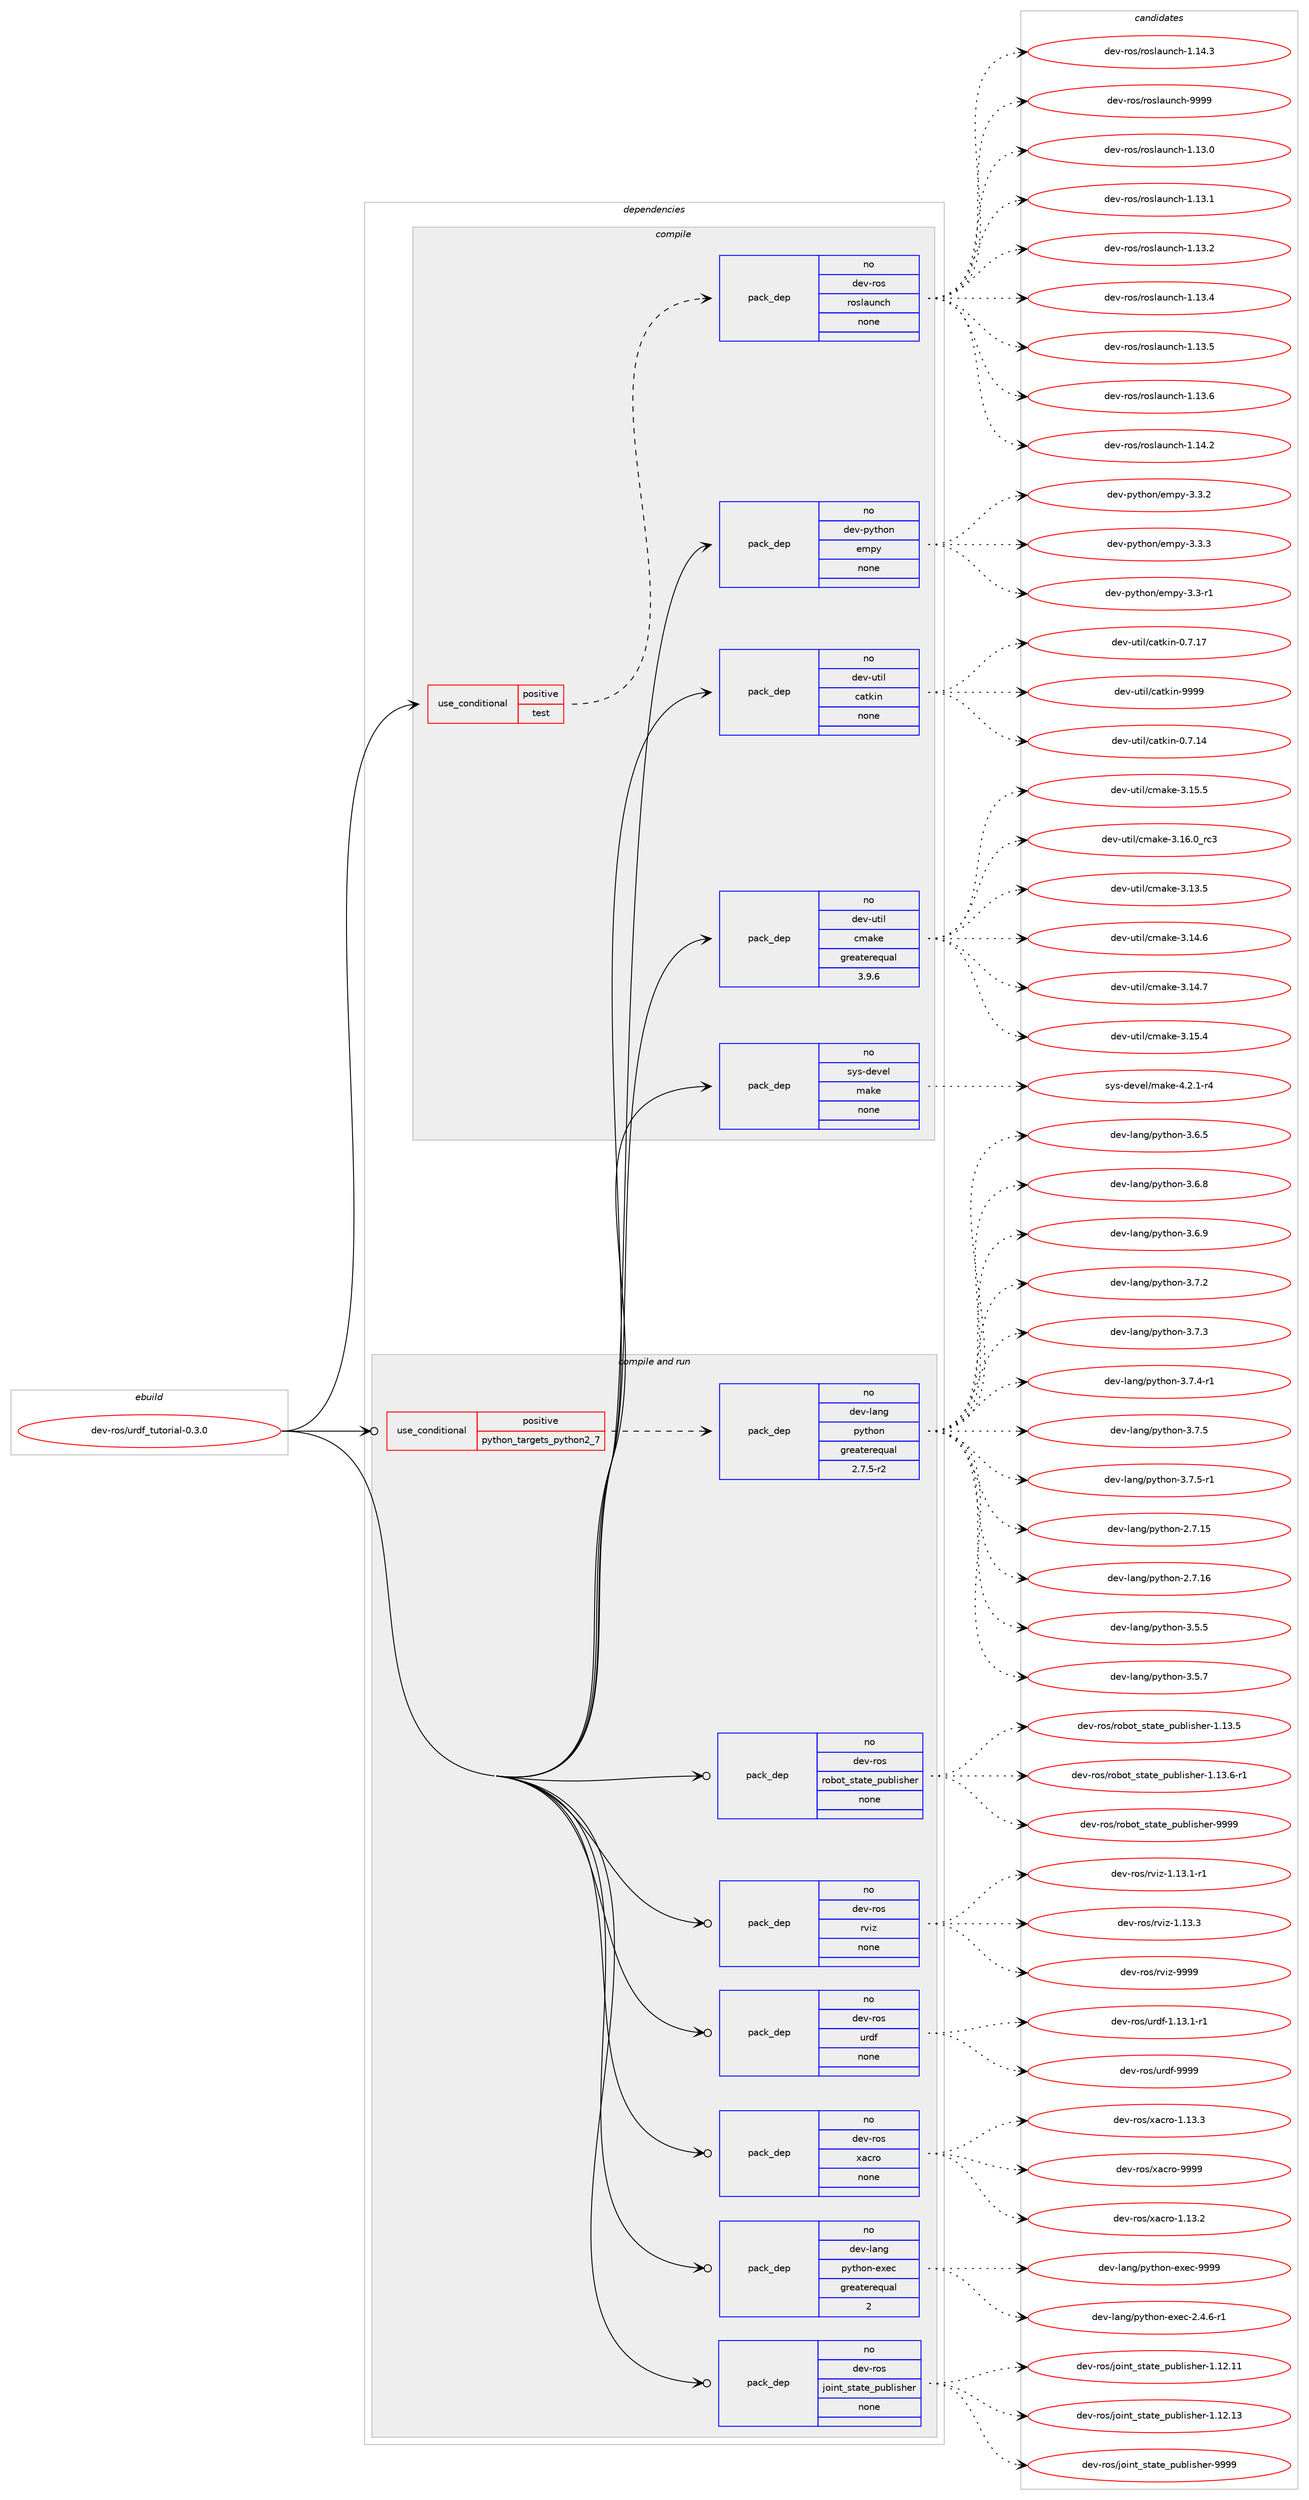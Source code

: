 digraph prolog {

# *************
# Graph options
# *************

newrank=true;
concentrate=true;
compound=true;
graph [rankdir=LR,fontname=Helvetica,fontsize=10,ranksep=1.5];#, ranksep=2.5, nodesep=0.2];
edge  [arrowhead=vee];
node  [fontname=Helvetica,fontsize=10];

# **********
# The ebuild
# **********

subgraph cluster_leftcol {
color=gray;
rank=same;
label=<<i>ebuild</i>>;
id [label="dev-ros/urdf_tutorial-0.3.0", color=red, width=4, href="../dev-ros/urdf_tutorial-0.3.0.svg"];
}

# ****************
# The dependencies
# ****************

subgraph cluster_midcol {
color=gray;
label=<<i>dependencies</i>>;
subgraph cluster_compile {
fillcolor="#eeeeee";
style=filled;
label=<<i>compile</i>>;
subgraph cond156519 {
dependency672723 [label=<<TABLE BORDER="0" CELLBORDER="1" CELLSPACING="0" CELLPADDING="4"><TR><TD ROWSPAN="3" CELLPADDING="10">use_conditional</TD></TR><TR><TD>positive</TD></TR><TR><TD>test</TD></TR></TABLE>>, shape=none, color=red];
subgraph pack504298 {
dependency672724 [label=<<TABLE BORDER="0" CELLBORDER="1" CELLSPACING="0" CELLPADDING="4" WIDTH="220"><TR><TD ROWSPAN="6" CELLPADDING="30">pack_dep</TD></TR><TR><TD WIDTH="110">no</TD></TR><TR><TD>dev-ros</TD></TR><TR><TD>roslaunch</TD></TR><TR><TD>none</TD></TR><TR><TD></TD></TR></TABLE>>, shape=none, color=blue];
}
dependency672723:e -> dependency672724:w [weight=20,style="dashed",arrowhead="vee"];
}
id:e -> dependency672723:w [weight=20,style="solid",arrowhead="vee"];
subgraph pack504299 {
dependency672725 [label=<<TABLE BORDER="0" CELLBORDER="1" CELLSPACING="0" CELLPADDING="4" WIDTH="220"><TR><TD ROWSPAN="6" CELLPADDING="30">pack_dep</TD></TR><TR><TD WIDTH="110">no</TD></TR><TR><TD>dev-python</TD></TR><TR><TD>empy</TD></TR><TR><TD>none</TD></TR><TR><TD></TD></TR></TABLE>>, shape=none, color=blue];
}
id:e -> dependency672725:w [weight=20,style="solid",arrowhead="vee"];
subgraph pack504300 {
dependency672726 [label=<<TABLE BORDER="0" CELLBORDER="1" CELLSPACING="0" CELLPADDING="4" WIDTH="220"><TR><TD ROWSPAN="6" CELLPADDING="30">pack_dep</TD></TR><TR><TD WIDTH="110">no</TD></TR><TR><TD>dev-util</TD></TR><TR><TD>catkin</TD></TR><TR><TD>none</TD></TR><TR><TD></TD></TR></TABLE>>, shape=none, color=blue];
}
id:e -> dependency672726:w [weight=20,style="solid",arrowhead="vee"];
subgraph pack504301 {
dependency672727 [label=<<TABLE BORDER="0" CELLBORDER="1" CELLSPACING="0" CELLPADDING="4" WIDTH="220"><TR><TD ROWSPAN="6" CELLPADDING="30">pack_dep</TD></TR><TR><TD WIDTH="110">no</TD></TR><TR><TD>dev-util</TD></TR><TR><TD>cmake</TD></TR><TR><TD>greaterequal</TD></TR><TR><TD>3.9.6</TD></TR></TABLE>>, shape=none, color=blue];
}
id:e -> dependency672727:w [weight=20,style="solid",arrowhead="vee"];
subgraph pack504302 {
dependency672728 [label=<<TABLE BORDER="0" CELLBORDER="1" CELLSPACING="0" CELLPADDING="4" WIDTH="220"><TR><TD ROWSPAN="6" CELLPADDING="30">pack_dep</TD></TR><TR><TD WIDTH="110">no</TD></TR><TR><TD>sys-devel</TD></TR><TR><TD>make</TD></TR><TR><TD>none</TD></TR><TR><TD></TD></TR></TABLE>>, shape=none, color=blue];
}
id:e -> dependency672728:w [weight=20,style="solid",arrowhead="vee"];
}
subgraph cluster_compileandrun {
fillcolor="#eeeeee";
style=filled;
label=<<i>compile and run</i>>;
subgraph cond156520 {
dependency672729 [label=<<TABLE BORDER="0" CELLBORDER="1" CELLSPACING="0" CELLPADDING="4"><TR><TD ROWSPAN="3" CELLPADDING="10">use_conditional</TD></TR><TR><TD>positive</TD></TR><TR><TD>python_targets_python2_7</TD></TR></TABLE>>, shape=none, color=red];
subgraph pack504303 {
dependency672730 [label=<<TABLE BORDER="0" CELLBORDER="1" CELLSPACING="0" CELLPADDING="4" WIDTH="220"><TR><TD ROWSPAN="6" CELLPADDING="30">pack_dep</TD></TR><TR><TD WIDTH="110">no</TD></TR><TR><TD>dev-lang</TD></TR><TR><TD>python</TD></TR><TR><TD>greaterequal</TD></TR><TR><TD>2.7.5-r2</TD></TR></TABLE>>, shape=none, color=blue];
}
dependency672729:e -> dependency672730:w [weight=20,style="dashed",arrowhead="vee"];
}
id:e -> dependency672729:w [weight=20,style="solid",arrowhead="odotvee"];
subgraph pack504304 {
dependency672731 [label=<<TABLE BORDER="0" CELLBORDER="1" CELLSPACING="0" CELLPADDING="4" WIDTH="220"><TR><TD ROWSPAN="6" CELLPADDING="30">pack_dep</TD></TR><TR><TD WIDTH="110">no</TD></TR><TR><TD>dev-lang</TD></TR><TR><TD>python-exec</TD></TR><TR><TD>greaterequal</TD></TR><TR><TD>2</TD></TR></TABLE>>, shape=none, color=blue];
}
id:e -> dependency672731:w [weight=20,style="solid",arrowhead="odotvee"];
subgraph pack504305 {
dependency672732 [label=<<TABLE BORDER="0" CELLBORDER="1" CELLSPACING="0" CELLPADDING="4" WIDTH="220"><TR><TD ROWSPAN="6" CELLPADDING="30">pack_dep</TD></TR><TR><TD WIDTH="110">no</TD></TR><TR><TD>dev-ros</TD></TR><TR><TD>joint_state_publisher</TD></TR><TR><TD>none</TD></TR><TR><TD></TD></TR></TABLE>>, shape=none, color=blue];
}
id:e -> dependency672732:w [weight=20,style="solid",arrowhead="odotvee"];
subgraph pack504306 {
dependency672733 [label=<<TABLE BORDER="0" CELLBORDER="1" CELLSPACING="0" CELLPADDING="4" WIDTH="220"><TR><TD ROWSPAN="6" CELLPADDING="30">pack_dep</TD></TR><TR><TD WIDTH="110">no</TD></TR><TR><TD>dev-ros</TD></TR><TR><TD>robot_state_publisher</TD></TR><TR><TD>none</TD></TR><TR><TD></TD></TR></TABLE>>, shape=none, color=blue];
}
id:e -> dependency672733:w [weight=20,style="solid",arrowhead="odotvee"];
subgraph pack504307 {
dependency672734 [label=<<TABLE BORDER="0" CELLBORDER="1" CELLSPACING="0" CELLPADDING="4" WIDTH="220"><TR><TD ROWSPAN="6" CELLPADDING="30">pack_dep</TD></TR><TR><TD WIDTH="110">no</TD></TR><TR><TD>dev-ros</TD></TR><TR><TD>rviz</TD></TR><TR><TD>none</TD></TR><TR><TD></TD></TR></TABLE>>, shape=none, color=blue];
}
id:e -> dependency672734:w [weight=20,style="solid",arrowhead="odotvee"];
subgraph pack504308 {
dependency672735 [label=<<TABLE BORDER="0" CELLBORDER="1" CELLSPACING="0" CELLPADDING="4" WIDTH="220"><TR><TD ROWSPAN="6" CELLPADDING="30">pack_dep</TD></TR><TR><TD WIDTH="110">no</TD></TR><TR><TD>dev-ros</TD></TR><TR><TD>urdf</TD></TR><TR><TD>none</TD></TR><TR><TD></TD></TR></TABLE>>, shape=none, color=blue];
}
id:e -> dependency672735:w [weight=20,style="solid",arrowhead="odotvee"];
subgraph pack504309 {
dependency672736 [label=<<TABLE BORDER="0" CELLBORDER="1" CELLSPACING="0" CELLPADDING="4" WIDTH="220"><TR><TD ROWSPAN="6" CELLPADDING="30">pack_dep</TD></TR><TR><TD WIDTH="110">no</TD></TR><TR><TD>dev-ros</TD></TR><TR><TD>xacro</TD></TR><TR><TD>none</TD></TR><TR><TD></TD></TR></TABLE>>, shape=none, color=blue];
}
id:e -> dependency672736:w [weight=20,style="solid",arrowhead="odotvee"];
}
subgraph cluster_run {
fillcolor="#eeeeee";
style=filled;
label=<<i>run</i>>;
}
}

# **************
# The candidates
# **************

subgraph cluster_choices {
rank=same;
color=gray;
label=<<i>candidates</i>>;

subgraph choice504298 {
color=black;
nodesep=1;
choice1001011184511411111547114111115108971171109910445494649514648 [label="dev-ros/roslaunch-1.13.0", color=red, width=4,href="../dev-ros/roslaunch-1.13.0.svg"];
choice1001011184511411111547114111115108971171109910445494649514649 [label="dev-ros/roslaunch-1.13.1", color=red, width=4,href="../dev-ros/roslaunch-1.13.1.svg"];
choice1001011184511411111547114111115108971171109910445494649514650 [label="dev-ros/roslaunch-1.13.2", color=red, width=4,href="../dev-ros/roslaunch-1.13.2.svg"];
choice1001011184511411111547114111115108971171109910445494649514652 [label="dev-ros/roslaunch-1.13.4", color=red, width=4,href="../dev-ros/roslaunch-1.13.4.svg"];
choice1001011184511411111547114111115108971171109910445494649514653 [label="dev-ros/roslaunch-1.13.5", color=red, width=4,href="../dev-ros/roslaunch-1.13.5.svg"];
choice1001011184511411111547114111115108971171109910445494649514654 [label="dev-ros/roslaunch-1.13.6", color=red, width=4,href="../dev-ros/roslaunch-1.13.6.svg"];
choice1001011184511411111547114111115108971171109910445494649524650 [label="dev-ros/roslaunch-1.14.2", color=red, width=4,href="../dev-ros/roslaunch-1.14.2.svg"];
choice1001011184511411111547114111115108971171109910445494649524651 [label="dev-ros/roslaunch-1.14.3", color=red, width=4,href="../dev-ros/roslaunch-1.14.3.svg"];
choice100101118451141111154711411111510897117110991044557575757 [label="dev-ros/roslaunch-9999", color=red, width=4,href="../dev-ros/roslaunch-9999.svg"];
dependency672724:e -> choice1001011184511411111547114111115108971171109910445494649514648:w [style=dotted,weight="100"];
dependency672724:e -> choice1001011184511411111547114111115108971171109910445494649514649:w [style=dotted,weight="100"];
dependency672724:e -> choice1001011184511411111547114111115108971171109910445494649514650:w [style=dotted,weight="100"];
dependency672724:e -> choice1001011184511411111547114111115108971171109910445494649514652:w [style=dotted,weight="100"];
dependency672724:e -> choice1001011184511411111547114111115108971171109910445494649514653:w [style=dotted,weight="100"];
dependency672724:e -> choice1001011184511411111547114111115108971171109910445494649514654:w [style=dotted,weight="100"];
dependency672724:e -> choice1001011184511411111547114111115108971171109910445494649524650:w [style=dotted,weight="100"];
dependency672724:e -> choice1001011184511411111547114111115108971171109910445494649524651:w [style=dotted,weight="100"];
dependency672724:e -> choice100101118451141111154711411111510897117110991044557575757:w [style=dotted,weight="100"];
}
subgraph choice504299 {
color=black;
nodesep=1;
choice1001011184511212111610411111047101109112121455146514511449 [label="dev-python/empy-3.3-r1", color=red, width=4,href="../dev-python/empy-3.3-r1.svg"];
choice1001011184511212111610411111047101109112121455146514650 [label="dev-python/empy-3.3.2", color=red, width=4,href="../dev-python/empy-3.3.2.svg"];
choice1001011184511212111610411111047101109112121455146514651 [label="dev-python/empy-3.3.3", color=red, width=4,href="../dev-python/empy-3.3.3.svg"];
dependency672725:e -> choice1001011184511212111610411111047101109112121455146514511449:w [style=dotted,weight="100"];
dependency672725:e -> choice1001011184511212111610411111047101109112121455146514650:w [style=dotted,weight="100"];
dependency672725:e -> choice1001011184511212111610411111047101109112121455146514651:w [style=dotted,weight="100"];
}
subgraph choice504300 {
color=black;
nodesep=1;
choice1001011184511711610510847999711610710511045484655464952 [label="dev-util/catkin-0.7.14", color=red, width=4,href="../dev-util/catkin-0.7.14.svg"];
choice1001011184511711610510847999711610710511045484655464955 [label="dev-util/catkin-0.7.17", color=red, width=4,href="../dev-util/catkin-0.7.17.svg"];
choice100101118451171161051084799971161071051104557575757 [label="dev-util/catkin-9999", color=red, width=4,href="../dev-util/catkin-9999.svg"];
dependency672726:e -> choice1001011184511711610510847999711610710511045484655464952:w [style=dotted,weight="100"];
dependency672726:e -> choice1001011184511711610510847999711610710511045484655464955:w [style=dotted,weight="100"];
dependency672726:e -> choice100101118451171161051084799971161071051104557575757:w [style=dotted,weight="100"];
}
subgraph choice504301 {
color=black;
nodesep=1;
choice1001011184511711610510847991099710710145514649514653 [label="dev-util/cmake-3.13.5", color=red, width=4,href="../dev-util/cmake-3.13.5.svg"];
choice1001011184511711610510847991099710710145514649524654 [label="dev-util/cmake-3.14.6", color=red, width=4,href="../dev-util/cmake-3.14.6.svg"];
choice1001011184511711610510847991099710710145514649524655 [label="dev-util/cmake-3.14.7", color=red, width=4,href="../dev-util/cmake-3.14.7.svg"];
choice1001011184511711610510847991099710710145514649534652 [label="dev-util/cmake-3.15.4", color=red, width=4,href="../dev-util/cmake-3.15.4.svg"];
choice1001011184511711610510847991099710710145514649534653 [label="dev-util/cmake-3.15.5", color=red, width=4,href="../dev-util/cmake-3.15.5.svg"];
choice1001011184511711610510847991099710710145514649544648951149951 [label="dev-util/cmake-3.16.0_rc3", color=red, width=4,href="../dev-util/cmake-3.16.0_rc3.svg"];
dependency672727:e -> choice1001011184511711610510847991099710710145514649514653:w [style=dotted,weight="100"];
dependency672727:e -> choice1001011184511711610510847991099710710145514649524654:w [style=dotted,weight="100"];
dependency672727:e -> choice1001011184511711610510847991099710710145514649524655:w [style=dotted,weight="100"];
dependency672727:e -> choice1001011184511711610510847991099710710145514649534652:w [style=dotted,weight="100"];
dependency672727:e -> choice1001011184511711610510847991099710710145514649534653:w [style=dotted,weight="100"];
dependency672727:e -> choice1001011184511711610510847991099710710145514649544648951149951:w [style=dotted,weight="100"];
}
subgraph choice504302 {
color=black;
nodesep=1;
choice1151211154510010111810110847109971071014552465046494511452 [label="sys-devel/make-4.2.1-r4", color=red, width=4,href="../sys-devel/make-4.2.1-r4.svg"];
dependency672728:e -> choice1151211154510010111810110847109971071014552465046494511452:w [style=dotted,weight="100"];
}
subgraph choice504303 {
color=black;
nodesep=1;
choice10010111845108971101034711212111610411111045504655464953 [label="dev-lang/python-2.7.15", color=red, width=4,href="../dev-lang/python-2.7.15.svg"];
choice10010111845108971101034711212111610411111045504655464954 [label="dev-lang/python-2.7.16", color=red, width=4,href="../dev-lang/python-2.7.16.svg"];
choice100101118451089711010347112121116104111110455146534653 [label="dev-lang/python-3.5.5", color=red, width=4,href="../dev-lang/python-3.5.5.svg"];
choice100101118451089711010347112121116104111110455146534655 [label="dev-lang/python-3.5.7", color=red, width=4,href="../dev-lang/python-3.5.7.svg"];
choice100101118451089711010347112121116104111110455146544653 [label="dev-lang/python-3.6.5", color=red, width=4,href="../dev-lang/python-3.6.5.svg"];
choice100101118451089711010347112121116104111110455146544656 [label="dev-lang/python-3.6.8", color=red, width=4,href="../dev-lang/python-3.6.8.svg"];
choice100101118451089711010347112121116104111110455146544657 [label="dev-lang/python-3.6.9", color=red, width=4,href="../dev-lang/python-3.6.9.svg"];
choice100101118451089711010347112121116104111110455146554650 [label="dev-lang/python-3.7.2", color=red, width=4,href="../dev-lang/python-3.7.2.svg"];
choice100101118451089711010347112121116104111110455146554651 [label="dev-lang/python-3.7.3", color=red, width=4,href="../dev-lang/python-3.7.3.svg"];
choice1001011184510897110103471121211161041111104551465546524511449 [label="dev-lang/python-3.7.4-r1", color=red, width=4,href="../dev-lang/python-3.7.4-r1.svg"];
choice100101118451089711010347112121116104111110455146554653 [label="dev-lang/python-3.7.5", color=red, width=4,href="../dev-lang/python-3.7.5.svg"];
choice1001011184510897110103471121211161041111104551465546534511449 [label="dev-lang/python-3.7.5-r1", color=red, width=4,href="../dev-lang/python-3.7.5-r1.svg"];
dependency672730:e -> choice10010111845108971101034711212111610411111045504655464953:w [style=dotted,weight="100"];
dependency672730:e -> choice10010111845108971101034711212111610411111045504655464954:w [style=dotted,weight="100"];
dependency672730:e -> choice100101118451089711010347112121116104111110455146534653:w [style=dotted,weight="100"];
dependency672730:e -> choice100101118451089711010347112121116104111110455146534655:w [style=dotted,weight="100"];
dependency672730:e -> choice100101118451089711010347112121116104111110455146544653:w [style=dotted,weight="100"];
dependency672730:e -> choice100101118451089711010347112121116104111110455146544656:w [style=dotted,weight="100"];
dependency672730:e -> choice100101118451089711010347112121116104111110455146544657:w [style=dotted,weight="100"];
dependency672730:e -> choice100101118451089711010347112121116104111110455146554650:w [style=dotted,weight="100"];
dependency672730:e -> choice100101118451089711010347112121116104111110455146554651:w [style=dotted,weight="100"];
dependency672730:e -> choice1001011184510897110103471121211161041111104551465546524511449:w [style=dotted,weight="100"];
dependency672730:e -> choice100101118451089711010347112121116104111110455146554653:w [style=dotted,weight="100"];
dependency672730:e -> choice1001011184510897110103471121211161041111104551465546534511449:w [style=dotted,weight="100"];
}
subgraph choice504304 {
color=black;
nodesep=1;
choice10010111845108971101034711212111610411111045101120101994550465246544511449 [label="dev-lang/python-exec-2.4.6-r1", color=red, width=4,href="../dev-lang/python-exec-2.4.6-r1.svg"];
choice10010111845108971101034711212111610411111045101120101994557575757 [label="dev-lang/python-exec-9999", color=red, width=4,href="../dev-lang/python-exec-9999.svg"];
dependency672731:e -> choice10010111845108971101034711212111610411111045101120101994550465246544511449:w [style=dotted,weight="100"];
dependency672731:e -> choice10010111845108971101034711212111610411111045101120101994557575757:w [style=dotted,weight="100"];
}
subgraph choice504305 {
color=black;
nodesep=1;
choice1001011184511411111547106111105110116951151169711610195112117981081051151041011144549464950464949 [label="dev-ros/joint_state_publisher-1.12.11", color=red, width=4,href="../dev-ros/joint_state_publisher-1.12.11.svg"];
choice1001011184511411111547106111105110116951151169711610195112117981081051151041011144549464950464951 [label="dev-ros/joint_state_publisher-1.12.13", color=red, width=4,href="../dev-ros/joint_state_publisher-1.12.13.svg"];
choice1001011184511411111547106111105110116951151169711610195112117981081051151041011144557575757 [label="dev-ros/joint_state_publisher-9999", color=red, width=4,href="../dev-ros/joint_state_publisher-9999.svg"];
dependency672732:e -> choice1001011184511411111547106111105110116951151169711610195112117981081051151041011144549464950464949:w [style=dotted,weight="100"];
dependency672732:e -> choice1001011184511411111547106111105110116951151169711610195112117981081051151041011144549464950464951:w [style=dotted,weight="100"];
dependency672732:e -> choice1001011184511411111547106111105110116951151169711610195112117981081051151041011144557575757:w [style=dotted,weight="100"];
}
subgraph choice504306 {
color=black;
nodesep=1;
choice1001011184511411111547114111981111169511511697116101951121179810810511510410111445494649514653 [label="dev-ros/robot_state_publisher-1.13.5", color=red, width=4,href="../dev-ros/robot_state_publisher-1.13.5.svg"];
choice10010111845114111115471141119811111695115116971161019511211798108105115104101114454946495146544511449 [label="dev-ros/robot_state_publisher-1.13.6-r1", color=red, width=4,href="../dev-ros/robot_state_publisher-1.13.6-r1.svg"];
choice100101118451141111154711411198111116951151169711610195112117981081051151041011144557575757 [label="dev-ros/robot_state_publisher-9999", color=red, width=4,href="../dev-ros/robot_state_publisher-9999.svg"];
dependency672733:e -> choice1001011184511411111547114111981111169511511697116101951121179810810511510410111445494649514653:w [style=dotted,weight="100"];
dependency672733:e -> choice10010111845114111115471141119811111695115116971161019511211798108105115104101114454946495146544511449:w [style=dotted,weight="100"];
dependency672733:e -> choice100101118451141111154711411198111116951151169711610195112117981081051151041011144557575757:w [style=dotted,weight="100"];
}
subgraph choice504307 {
color=black;
nodesep=1;
choice1001011184511411111547114118105122454946495146494511449 [label="dev-ros/rviz-1.13.1-r1", color=red, width=4,href="../dev-ros/rviz-1.13.1-r1.svg"];
choice100101118451141111154711411810512245494649514651 [label="dev-ros/rviz-1.13.3", color=red, width=4,href="../dev-ros/rviz-1.13.3.svg"];
choice10010111845114111115471141181051224557575757 [label="dev-ros/rviz-9999", color=red, width=4,href="../dev-ros/rviz-9999.svg"];
dependency672734:e -> choice1001011184511411111547114118105122454946495146494511449:w [style=dotted,weight="100"];
dependency672734:e -> choice100101118451141111154711411810512245494649514651:w [style=dotted,weight="100"];
dependency672734:e -> choice10010111845114111115471141181051224557575757:w [style=dotted,weight="100"];
}
subgraph choice504308 {
color=black;
nodesep=1;
choice1001011184511411111547117114100102454946495146494511449 [label="dev-ros/urdf-1.13.1-r1", color=red, width=4,href="../dev-ros/urdf-1.13.1-r1.svg"];
choice10010111845114111115471171141001024557575757 [label="dev-ros/urdf-9999", color=red, width=4,href="../dev-ros/urdf-9999.svg"];
dependency672735:e -> choice1001011184511411111547117114100102454946495146494511449:w [style=dotted,weight="100"];
dependency672735:e -> choice10010111845114111115471171141001024557575757:w [style=dotted,weight="100"];
}
subgraph choice504309 {
color=black;
nodesep=1;
choice1001011184511411111547120979911411145494649514650 [label="dev-ros/xacro-1.13.2", color=red, width=4,href="../dev-ros/xacro-1.13.2.svg"];
choice1001011184511411111547120979911411145494649514651 [label="dev-ros/xacro-1.13.3", color=red, width=4,href="../dev-ros/xacro-1.13.3.svg"];
choice100101118451141111154712097991141114557575757 [label="dev-ros/xacro-9999", color=red, width=4,href="../dev-ros/xacro-9999.svg"];
dependency672736:e -> choice1001011184511411111547120979911411145494649514650:w [style=dotted,weight="100"];
dependency672736:e -> choice1001011184511411111547120979911411145494649514651:w [style=dotted,weight="100"];
dependency672736:e -> choice100101118451141111154712097991141114557575757:w [style=dotted,weight="100"];
}
}

}
